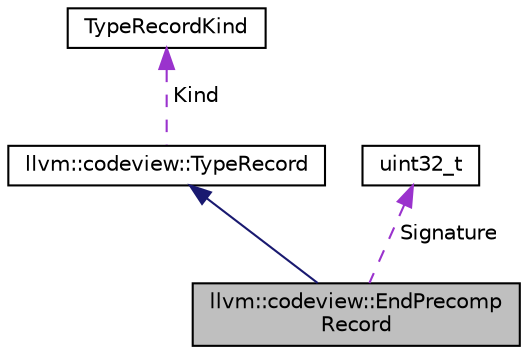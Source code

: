 digraph "llvm::codeview::EndPrecompRecord"
{
 // LATEX_PDF_SIZE
  bgcolor="transparent";
  edge [fontname="Helvetica",fontsize="10",labelfontname="Helvetica",labelfontsize="10"];
  node [fontname="Helvetica",fontsize="10",shape="box"];
  Node1 [label="llvm::codeview::EndPrecomp\lRecord",height=0.2,width=0.4,color="black", fillcolor="grey75", style="filled", fontcolor="black",tooltip=" "];
  Node2 -> Node1 [dir="back",color="midnightblue",fontsize="10",style="solid",fontname="Helvetica"];
  Node2 [label="llvm::codeview::TypeRecord",height=0.2,width=0.4,color="black",URL="$classllvm_1_1codeview_1_1TypeRecord.html",tooltip=" "];
  Node3 -> Node2 [dir="back",color="darkorchid3",fontsize="10",style="dashed",label=" Kind" ,fontname="Helvetica"];
  Node3 [label="TypeRecordKind",height=0.2,width=0.4,color="black",tooltip=" "];
  Node4 -> Node1 [dir="back",color="darkorchid3",fontsize="10",style="dashed",label=" Signature" ,fontname="Helvetica"];
  Node4 [label="uint32_t",height=0.2,width=0.4,color="black",URL="$classuint32__t.html",tooltip=" "];
}

